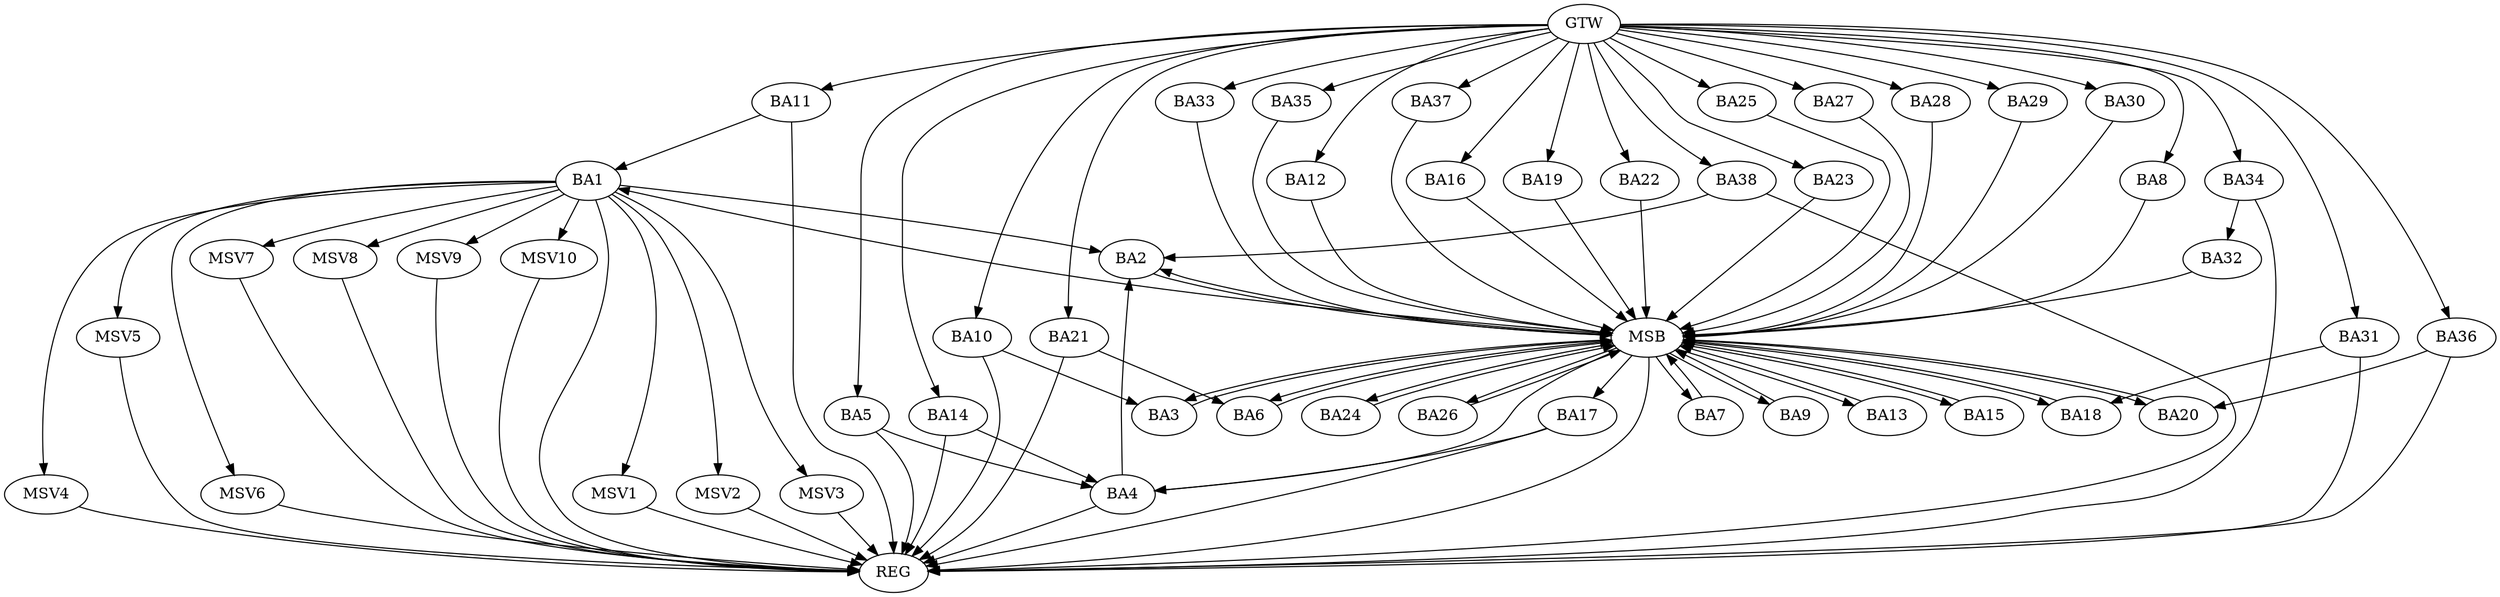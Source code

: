 strict digraph G {
  BA1 [ label="BA1" ];
  BA2 [ label="BA2" ];
  BA3 [ label="BA3" ];
  BA4 [ label="BA4" ];
  BA5 [ label="BA5" ];
  BA6 [ label="BA6" ];
  BA7 [ label="BA7" ];
  BA8 [ label="BA8" ];
  BA9 [ label="BA9" ];
  BA10 [ label="BA10" ];
  BA11 [ label="BA11" ];
  BA12 [ label="BA12" ];
  BA13 [ label="BA13" ];
  BA14 [ label="BA14" ];
  BA15 [ label="BA15" ];
  BA16 [ label="BA16" ];
  BA17 [ label="BA17" ];
  BA18 [ label="BA18" ];
  BA19 [ label="BA19" ];
  BA20 [ label="BA20" ];
  BA21 [ label="BA21" ];
  BA22 [ label="BA22" ];
  BA23 [ label="BA23" ];
  BA24 [ label="BA24" ];
  BA25 [ label="BA25" ];
  BA26 [ label="BA26" ];
  BA27 [ label="BA27" ];
  BA28 [ label="BA28" ];
  BA29 [ label="BA29" ];
  BA30 [ label="BA30" ];
  BA31 [ label="BA31" ];
  BA32 [ label="BA32" ];
  BA33 [ label="BA33" ];
  BA34 [ label="BA34" ];
  BA35 [ label="BA35" ];
  BA36 [ label="BA36" ];
  BA37 [ label="BA37" ];
  BA38 [ label="BA38" ];
  GTW [ label="GTW" ];
  REG [ label="REG" ];
  MSB [ label="MSB" ];
  MSV1 [ label="MSV1" ];
  MSV2 [ label="MSV2" ];
  MSV3 [ label="MSV3" ];
  MSV4 [ label="MSV4" ];
  MSV5 [ label="MSV5" ];
  MSV6 [ label="MSV6" ];
  MSV7 [ label="MSV7" ];
  MSV8 [ label="MSV8" ];
  MSV9 [ label="MSV9" ];
  MSV10 [ label="MSV10" ];
  BA1 -> BA2;
  BA4 -> BA2;
  BA5 -> BA4;
  BA10 -> BA3;
  BA11 -> BA1;
  BA14 -> BA4;
  BA17 -> BA4;
  BA21 -> BA6;
  BA31 -> BA18;
  BA34 -> BA32;
  BA36 -> BA20;
  BA38 -> BA2;
  GTW -> BA5;
  GTW -> BA8;
  GTW -> BA10;
  GTW -> BA11;
  GTW -> BA12;
  GTW -> BA14;
  GTW -> BA16;
  GTW -> BA19;
  GTW -> BA21;
  GTW -> BA22;
  GTW -> BA23;
  GTW -> BA25;
  GTW -> BA27;
  GTW -> BA28;
  GTW -> BA29;
  GTW -> BA30;
  GTW -> BA31;
  GTW -> BA33;
  GTW -> BA34;
  GTW -> BA35;
  GTW -> BA36;
  GTW -> BA37;
  GTW -> BA38;
  BA1 -> REG;
  BA4 -> REG;
  BA5 -> REG;
  BA10 -> REG;
  BA11 -> REG;
  BA14 -> REG;
  BA17 -> REG;
  BA21 -> REG;
  BA31 -> REG;
  BA34 -> REG;
  BA36 -> REG;
  BA38 -> REG;
  BA2 -> MSB;
  MSB -> BA1;
  MSB -> REG;
  BA3 -> MSB;
  MSB -> BA2;
  BA6 -> MSB;
  BA7 -> MSB;
  MSB -> BA6;
  BA8 -> MSB;
  BA9 -> MSB;
  BA12 -> MSB;
  BA13 -> MSB;
  MSB -> BA9;
  BA15 -> MSB;
  BA16 -> MSB;
  BA18 -> MSB;
  MSB -> BA13;
  BA19 -> MSB;
  MSB -> BA17;
  BA20 -> MSB;
  MSB -> BA18;
  BA22 -> MSB;
  BA23 -> MSB;
  BA24 -> MSB;
  BA25 -> MSB;
  MSB -> BA4;
  BA26 -> MSB;
  MSB -> BA15;
  BA27 -> MSB;
  BA28 -> MSB;
  BA29 -> MSB;
  MSB -> BA24;
  BA30 -> MSB;
  MSB -> BA7;
  BA32 -> MSB;
  MSB -> BA26;
  BA33 -> MSB;
  MSB -> BA3;
  BA35 -> MSB;
  BA37 -> MSB;
  MSB -> BA20;
  BA1 -> MSV1;
  MSV1 -> REG;
  BA1 -> MSV2;
  BA1 -> MSV3;
  MSV2 -> REG;
  MSV3 -> REG;
  BA1 -> MSV4;
  MSV4 -> REG;
  BA1 -> MSV5;
  BA1 -> MSV6;
  MSV5 -> REG;
  MSV6 -> REG;
  BA1 -> MSV7;
  MSV7 -> REG;
  BA1 -> MSV8;
  BA1 -> MSV9;
  MSV8 -> REG;
  MSV9 -> REG;
  BA1 -> MSV10;
  MSV10 -> REG;
}
